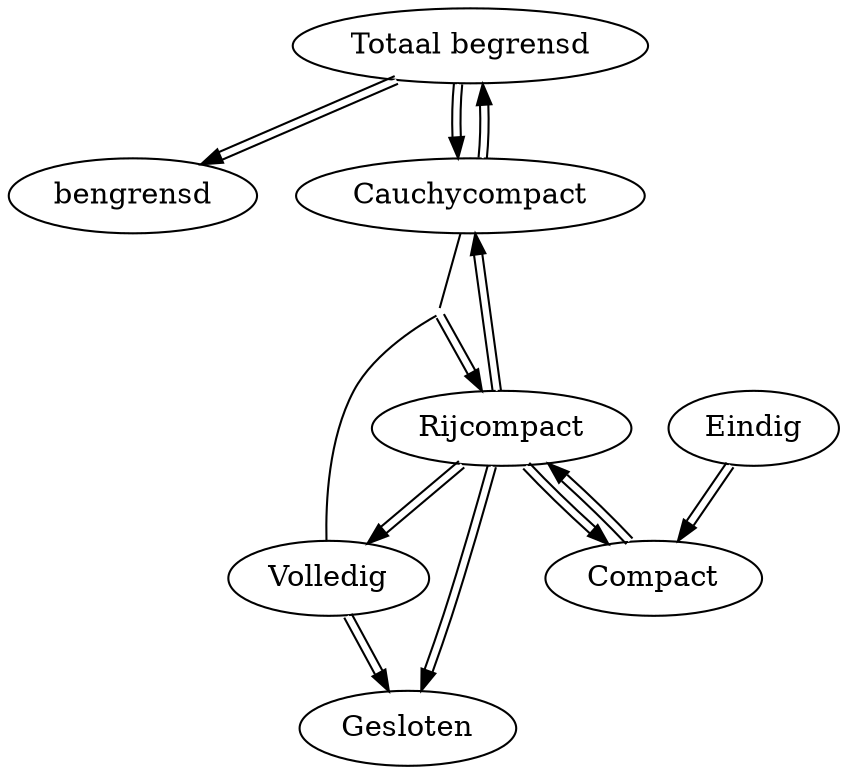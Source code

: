digraph compact {
    
    compound=true;

    b  [label="bengrensd"];
    tb [label="Totaal begrensd"];
    rc [label="Rijcompact"];
    g  [label="Gesloten"];
    c  [label="Compact"];
    cc [label="Cauchycompact"];
    v  [label="Volledig"];
    e  [label="Eindig"];

    node[style="invis",shape="point"];
    edge[arrowhead="none"];
    v_en_cc;
    v -> v_en_cc;
    cc -> v_en_cc;

    edge[color="black:white:black",arrowhead="normal"];


    tb -> b;
    cc -> tb;
    tb -> cc;
    rc -> cc;
    v_en_cc -> rc;
    rc -> g;
    rc -> c;
    c -> rc;
    e -> c;
    rc -> v;
    v -> g;
}
